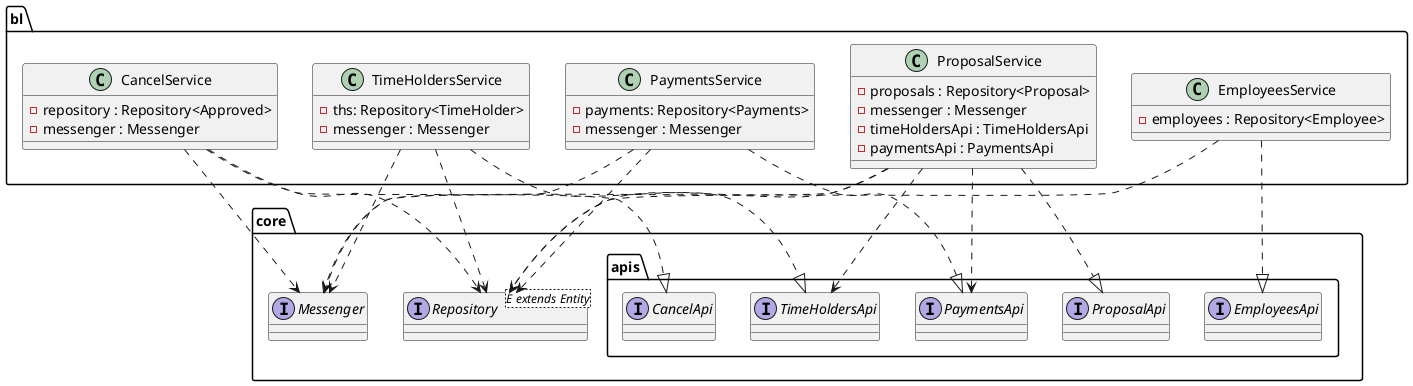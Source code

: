 @startuml
'left to right direction

package "core" {
  package "apis" {
    interface EmployeesApi
    interface CancelApi
    interface PaymentsApi
    interface ProposalApi
    interface TimeHoldersApi
  }

  interface Repository<E extends Entity>
  interface Messenger
}

package "bl" {
  class EmployeesService {
    - employees : Repository<Employee>
  }
  class CancelService {
    - repository : Repository<Approved>
    - messenger : Messenger
  }
  class PaymentsService {
    - payments: Repository<Payments>
    - messenger : Messenger
  }
  class ProposalService {
    - proposals : Repository<Proposal>
    - messenger : Messenger
    - timeHoldersApi : TimeHoldersApi
    - paymentsApi : PaymentsApi
  }
  class TimeHoldersService {
    - ths: Repository<TimeHolder>
    - messenger : Messenger
  }
}

EmployeesService ..|> EmployeesApi
CancelService ..|> CancelApi
TimeHoldersService ..|> TimeHoldersApi
ProposalService ..|> ProposalApi
PaymentsService ..|> PaymentsApi

EmployeesService ..> Repository
CancelService ..> Repository
ProposalService ..> Repository
PaymentsService ..> Repository
TimeHoldersService ..> Repository

CancelService ..> Messenger
ProposalService ..> Messenger
PaymentsService ..> Messenger
TimeHoldersService ..> Messenger

ProposalService ..> TimeHoldersApi
ProposalService ..> PaymentsApi

@enduml